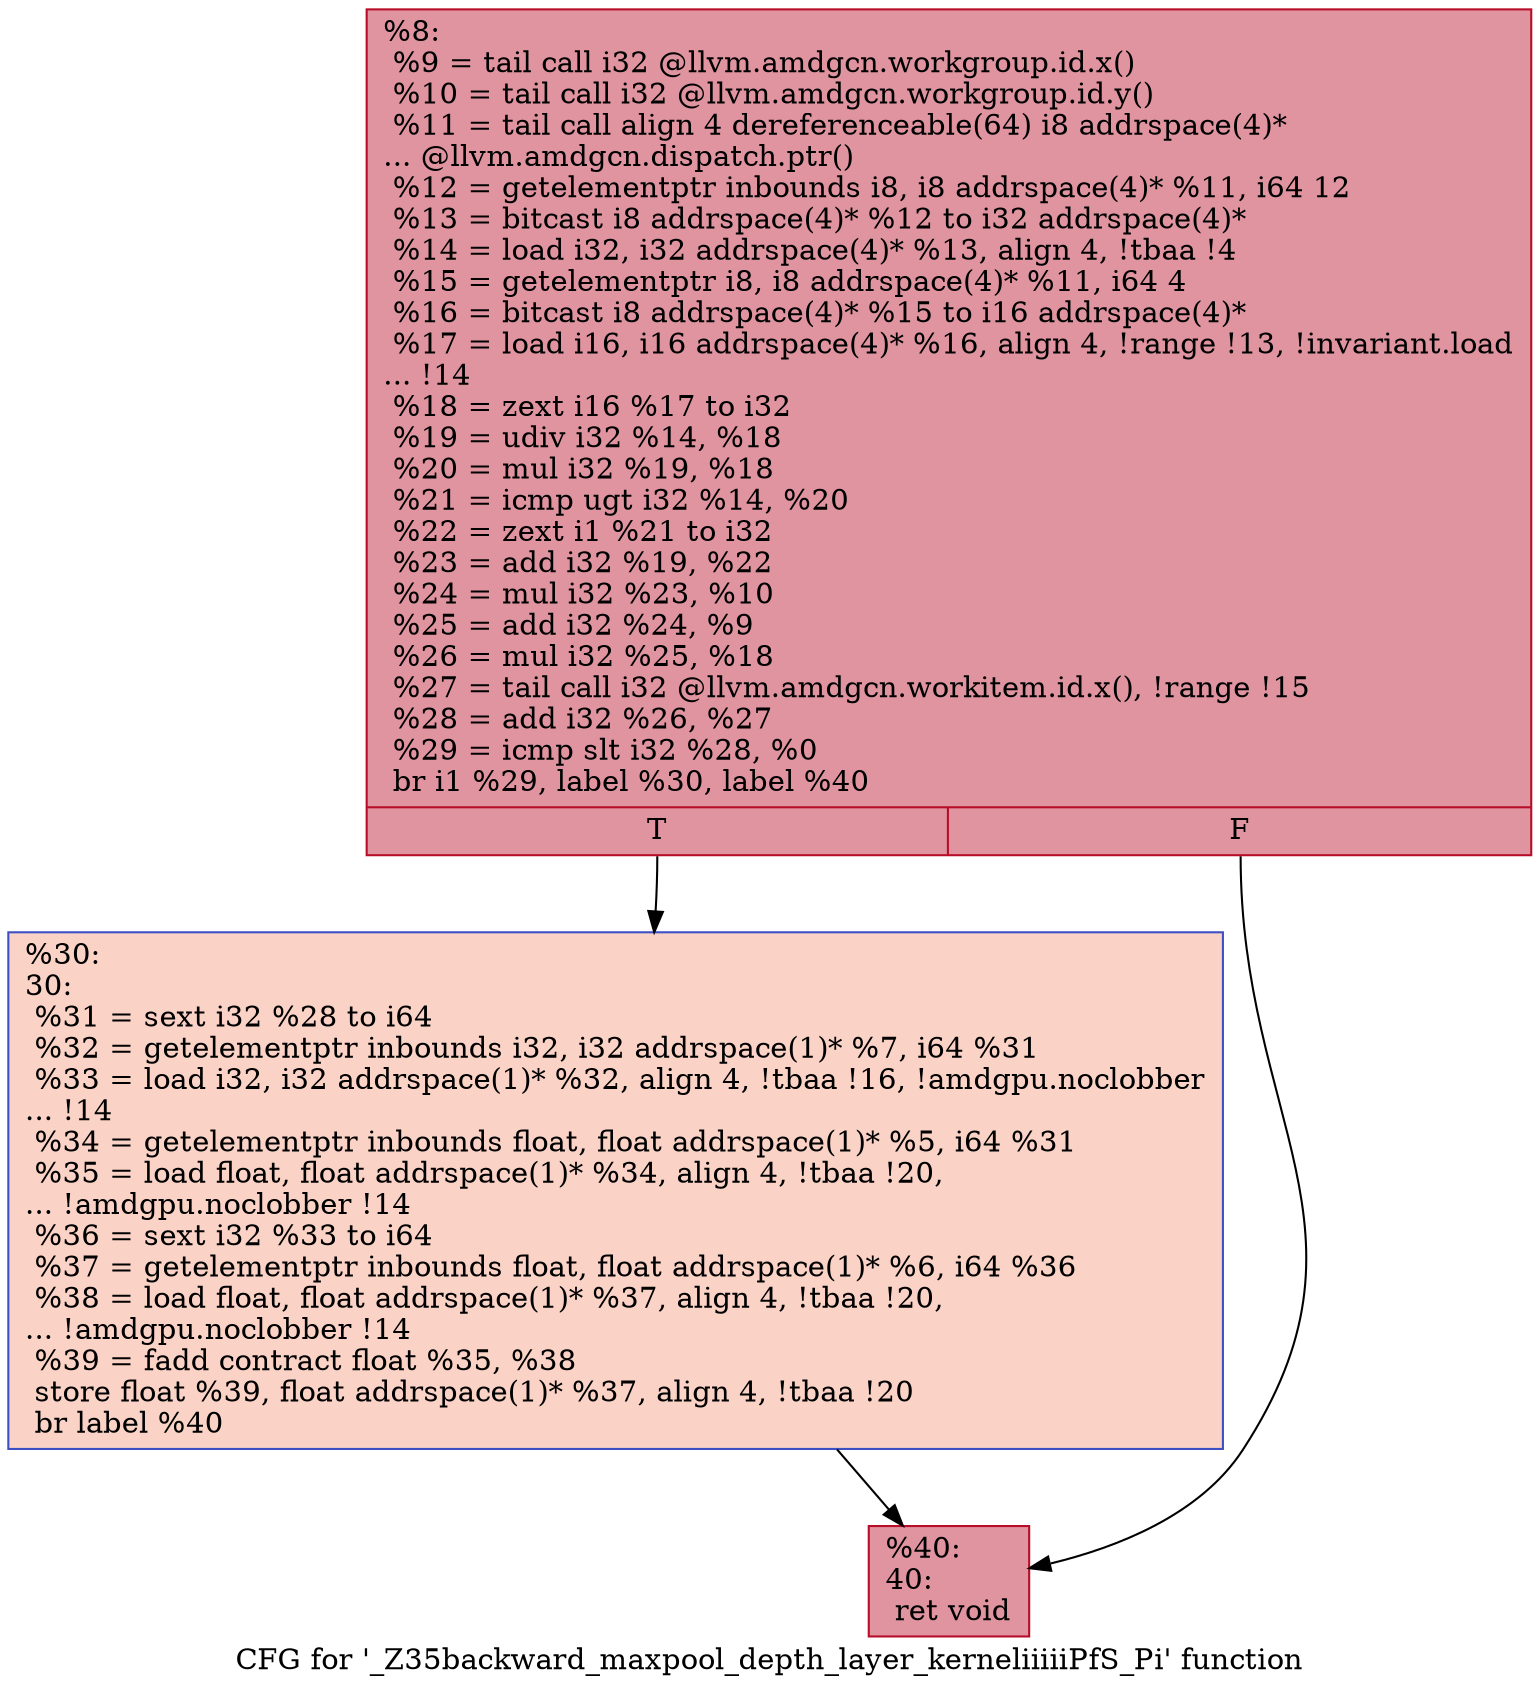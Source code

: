 digraph "CFG for '_Z35backward_maxpool_depth_layer_kerneliiiiiPfS_Pi' function" {
	label="CFG for '_Z35backward_maxpool_depth_layer_kerneliiiiiPfS_Pi' function";

	Node0x5988740 [shape=record,color="#b70d28ff", style=filled, fillcolor="#b70d2870",label="{%8:\l  %9 = tail call i32 @llvm.amdgcn.workgroup.id.x()\l  %10 = tail call i32 @llvm.amdgcn.workgroup.id.y()\l  %11 = tail call align 4 dereferenceable(64) i8 addrspace(4)*\l... @llvm.amdgcn.dispatch.ptr()\l  %12 = getelementptr inbounds i8, i8 addrspace(4)* %11, i64 12\l  %13 = bitcast i8 addrspace(4)* %12 to i32 addrspace(4)*\l  %14 = load i32, i32 addrspace(4)* %13, align 4, !tbaa !4\l  %15 = getelementptr i8, i8 addrspace(4)* %11, i64 4\l  %16 = bitcast i8 addrspace(4)* %15 to i16 addrspace(4)*\l  %17 = load i16, i16 addrspace(4)* %16, align 4, !range !13, !invariant.load\l... !14\l  %18 = zext i16 %17 to i32\l  %19 = udiv i32 %14, %18\l  %20 = mul i32 %19, %18\l  %21 = icmp ugt i32 %14, %20\l  %22 = zext i1 %21 to i32\l  %23 = add i32 %19, %22\l  %24 = mul i32 %23, %10\l  %25 = add i32 %24, %9\l  %26 = mul i32 %25, %18\l  %27 = tail call i32 @llvm.amdgcn.workitem.id.x(), !range !15\l  %28 = add i32 %26, %27\l  %29 = icmp slt i32 %28, %0\l  br i1 %29, label %30, label %40\l|{<s0>T|<s1>F}}"];
	Node0x5988740:s0 -> Node0x598af50;
	Node0x5988740:s1 -> Node0x598afe0;
	Node0x598af50 [shape=record,color="#3d50c3ff", style=filled, fillcolor="#f59c7d70",label="{%30:\l30:                                               \l  %31 = sext i32 %28 to i64\l  %32 = getelementptr inbounds i32, i32 addrspace(1)* %7, i64 %31\l  %33 = load i32, i32 addrspace(1)* %32, align 4, !tbaa !16, !amdgpu.noclobber\l... !14\l  %34 = getelementptr inbounds float, float addrspace(1)* %5, i64 %31\l  %35 = load float, float addrspace(1)* %34, align 4, !tbaa !20,\l... !amdgpu.noclobber !14\l  %36 = sext i32 %33 to i64\l  %37 = getelementptr inbounds float, float addrspace(1)* %6, i64 %36\l  %38 = load float, float addrspace(1)* %37, align 4, !tbaa !20,\l... !amdgpu.noclobber !14\l  %39 = fadd contract float %35, %38\l  store float %39, float addrspace(1)* %37, align 4, !tbaa !20\l  br label %40\l}"];
	Node0x598af50 -> Node0x598afe0;
	Node0x598afe0 [shape=record,color="#b70d28ff", style=filled, fillcolor="#b70d2870",label="{%40:\l40:                                               \l  ret void\l}"];
}
